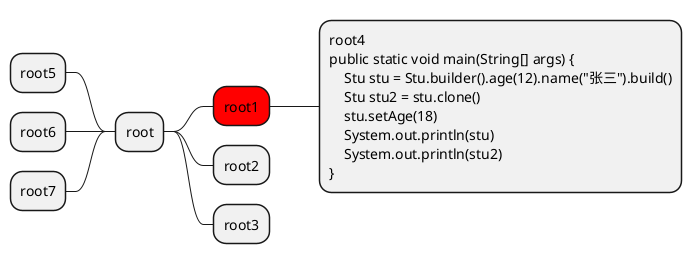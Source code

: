 @startmindmap
* root
**[#red] root1
***:root4
public static void main(String[] args) {
    Stu stu = Stu.builder().age(12).name("张三").build()
    Stu stu2 = stu.clone()
    stu.setAge(18)
    System.out.println(stu)
    System.out.println(stu2)
};
** root2
** root3
left side
** root5
** root6
** root7
@endmindmap
